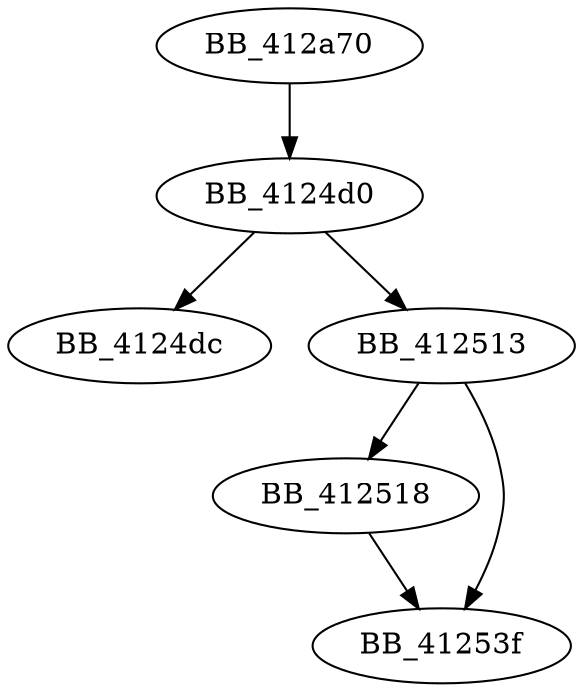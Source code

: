 DiGraph sub_412A70{
BB_4124d0->BB_4124dc
BB_4124d0->BB_412513
BB_412513->BB_412518
BB_412513->BB_41253f
BB_412518->BB_41253f
BB_412a70->BB_4124d0
}
